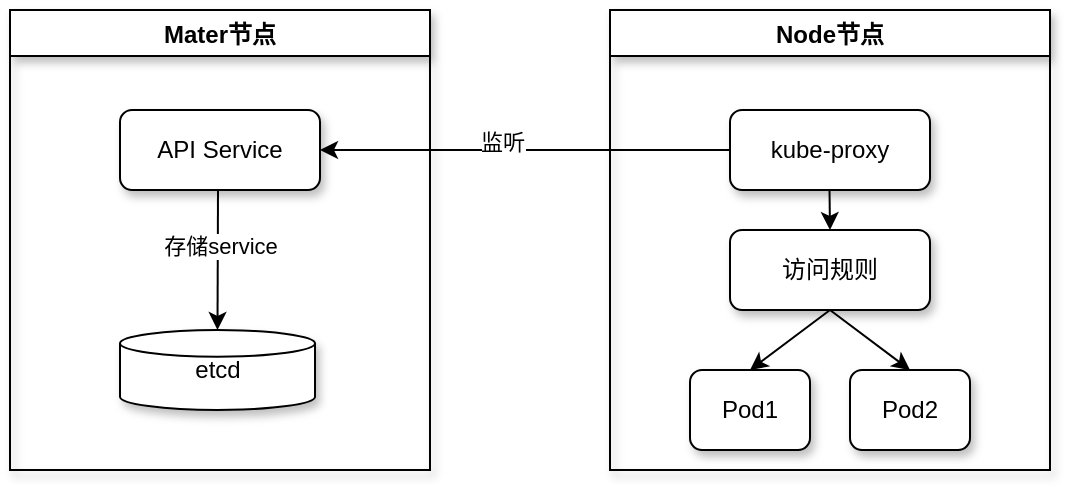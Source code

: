 <mxfile version="17.4.5" type="device"><diagram id="mUYVEw6RsUZTrVyA_CX2" name="Page-1"><mxGraphModel dx="946" dy="525" grid="1" gridSize="10" guides="1" tooltips="1" connect="1" arrows="1" fold="1" page="1" pageScale="1" pageWidth="1654" pageHeight="2336" math="0" shadow="0"><root><mxCell id="0"/><mxCell id="1" parent="0"/><mxCell id="y3wpci72Ae01ejH-6zkE-1" value="Mater节点" style="swimlane;shadow=1;sketch=0;" vertex="1" parent="1"><mxGeometry x="220" y="270" width="210" height="230" as="geometry"/></mxCell><mxCell id="y3wpci72Ae01ejH-6zkE-3" value="API Service" style="rounded=1;whiteSpace=wrap;html=1;shadow=1;sketch=0;" vertex="1" parent="y3wpci72Ae01ejH-6zkE-1"><mxGeometry x="55" y="50" width="100" height="40" as="geometry"/></mxCell><mxCell id="y3wpci72Ae01ejH-6zkE-10" value="etcd" style="strokeWidth=1;html=1;shape=mxgraph.flowchart.database;whiteSpace=wrap;fillColor=default;shadow=1;sketch=0;" vertex="1" parent="y3wpci72Ae01ejH-6zkE-1"><mxGeometry x="55" y="160" width="97.5" height="40" as="geometry"/></mxCell><mxCell id="y3wpci72Ae01ejH-6zkE-11" value="" style="endArrow=classic;html=1;rounded=0;entryX=0.5;entryY=0;entryDx=0;entryDy=0;entryPerimeter=0;" edge="1" parent="y3wpci72Ae01ejH-6zkE-1" target="y3wpci72Ae01ejH-6zkE-10"><mxGeometry width="50" height="50" relative="1" as="geometry"><mxPoint x="104" y="90" as="sourcePoint"/><mxPoint x="200" y="290" as="targetPoint"/></mxGeometry></mxCell><mxCell id="y3wpci72Ae01ejH-6zkE-17" value="存储service" style="edgeLabel;html=1;align=center;verticalAlign=middle;resizable=0;points=[];" vertex="1" connectable="0" parent="y3wpci72Ae01ejH-6zkE-11"><mxGeometry x="-0.2" y="1" relative="1" as="geometry"><mxPoint as="offset"/></mxGeometry></mxCell><mxCell id="y3wpci72Ae01ejH-6zkE-2" value="Node节点" style="swimlane;shadow=1;sketch=0;" vertex="1" parent="1"><mxGeometry x="520" y="270" width="220" height="230" as="geometry"/></mxCell><mxCell id="y3wpci72Ae01ejH-6zkE-4" value="kube-proxy" style="rounded=1;whiteSpace=wrap;html=1;shadow=1;sketch=0;" vertex="1" parent="y3wpci72Ae01ejH-6zkE-2"><mxGeometry x="60" y="50" width="100" height="40" as="geometry"/></mxCell><mxCell id="y3wpci72Ae01ejH-6zkE-7" value="访问规则" style="rounded=1;whiteSpace=wrap;html=1;shadow=1;sketch=0;" vertex="1" parent="y3wpci72Ae01ejH-6zkE-2"><mxGeometry x="60" y="110" width="100" height="40" as="geometry"/></mxCell><mxCell id="y3wpci72Ae01ejH-6zkE-8" value="Pod1" style="rounded=1;whiteSpace=wrap;html=1;shadow=1;sketch=0;" vertex="1" parent="y3wpci72Ae01ejH-6zkE-2"><mxGeometry x="40" y="180" width="60" height="40" as="geometry"/></mxCell><mxCell id="y3wpci72Ae01ejH-6zkE-9" value="Pod2" style="rounded=1;whiteSpace=wrap;html=1;shadow=1;sketch=0;" vertex="1" parent="y3wpci72Ae01ejH-6zkE-2"><mxGeometry x="120" y="180" width="60" height="40" as="geometry"/></mxCell><mxCell id="y3wpci72Ae01ejH-6zkE-12" value="" style="endArrow=classic;html=1;rounded=0;" edge="1" parent="y3wpci72Ae01ejH-6zkE-2"><mxGeometry width="50" height="50" relative="1" as="geometry"><mxPoint x="109.75" y="90" as="sourcePoint"/><mxPoint x="110" y="110" as="targetPoint"/></mxGeometry></mxCell><mxCell id="y3wpci72Ae01ejH-6zkE-13" value="" style="endArrow=classic;html=1;rounded=0;entryX=0.5;entryY=0;entryDx=0;entryDy=0;exitX=0.5;exitY=1;exitDx=0;exitDy=0;" edge="1" parent="y3wpci72Ae01ejH-6zkE-2" source="y3wpci72Ae01ejH-6zkE-7" target="y3wpci72Ae01ejH-6zkE-8"><mxGeometry width="50" height="50" relative="1" as="geometry"><mxPoint x="119.75" y="100" as="sourcePoint"/><mxPoint x="120" y="120" as="targetPoint"/></mxGeometry></mxCell><mxCell id="y3wpci72Ae01ejH-6zkE-14" value="" style="endArrow=classic;html=1;rounded=0;entryX=0.5;entryY=0;entryDx=0;entryDy=0;" edge="1" parent="1" target="y3wpci72Ae01ejH-6zkE-9"><mxGeometry width="50" height="50" relative="1" as="geometry"><mxPoint x="630" y="420" as="sourcePoint"/><mxPoint x="600" y="460" as="targetPoint"/></mxGeometry></mxCell><mxCell id="y3wpci72Ae01ejH-6zkE-15" value="" style="endArrow=classic;html=1;rounded=0;entryX=1;entryY=0.5;entryDx=0;entryDy=0;exitX=0;exitY=0.5;exitDx=0;exitDy=0;" edge="1" parent="1" source="y3wpci72Ae01ejH-6zkE-4" target="y3wpci72Ae01ejH-6zkE-3"><mxGeometry width="50" height="50" relative="1" as="geometry"><mxPoint x="450" y="410" as="sourcePoint"/><mxPoint x="500" y="360" as="targetPoint"/></mxGeometry></mxCell><mxCell id="y3wpci72Ae01ejH-6zkE-16" value="监听" style="edgeLabel;html=1;align=center;verticalAlign=middle;resizable=0;points=[];" vertex="1" connectable="0" parent="y3wpci72Ae01ejH-6zkE-15"><mxGeometry x="0.112" y="-4" relative="1" as="geometry"><mxPoint as="offset"/></mxGeometry></mxCell></root></mxGraphModel></diagram></mxfile>